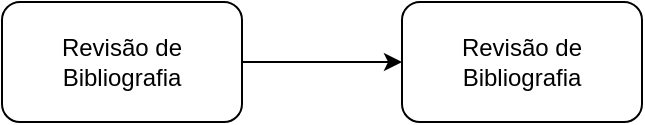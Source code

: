 <mxfile version="10.6.0" type="github"><diagram id="mhg385KnZYN38O_zaj7F" name="Page-1"><mxGraphModel dx="825" dy="444" grid="1" gridSize="10" guides="1" tooltips="1" connect="1" arrows="1" fold="1" page="1" pageScale="1" pageWidth="827" pageHeight="1169" math="0" shadow="0"><root><mxCell id="0"/><mxCell id="1" parent="0"/><mxCell id="SnoFnjO6K1mRCNXOsx09-3" value="" style="edgeStyle=orthogonalEdgeStyle;rounded=0;orthogonalLoop=1;jettySize=auto;html=1;" edge="1" parent="1" source="SnoFnjO6K1mRCNXOsx09-1" target="SnoFnjO6K1mRCNXOsx09-2"><mxGeometry relative="1" as="geometry"/></mxCell><mxCell id="SnoFnjO6K1mRCNXOsx09-1" value="Revisão de Bibliografia" style="rounded=1;whiteSpace=wrap;html=1;" vertex="1" parent="1"><mxGeometry x="160" y="130" width="120" height="60" as="geometry"/></mxCell><mxCell id="SnoFnjO6K1mRCNXOsx09-2" value="Revisão de Bibliografia" style="rounded=1;whiteSpace=wrap;html=1;" vertex="1" parent="1"><mxGeometry x="360" y="130" width="120" height="60" as="geometry"/></mxCell></root></mxGraphModel></diagram></mxfile>